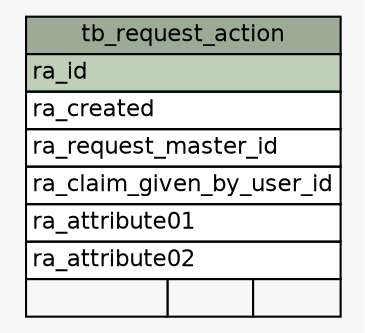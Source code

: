 // dot 2.34.0 on Linux 3.11.6-1-MANJARO
// SchemaSpy rev 590
digraph "tb_request_action" {
  graph [
    rankdir="RL"
    bgcolor="#f7f7f7"
    nodesep="0.18"
    ranksep="0.46"
    fontname="Helvetica"
    fontsize="11"
  ];
  node [
    fontname="Helvetica"
    fontsize="11"
    shape="plaintext"
  ];
  edge [
    arrowsize="0.8"
  ];
  "tb_request_action" [
    label=<
    <TABLE BORDER="0" CELLBORDER="1" CELLSPACING="0" BGCOLOR="#ffffff">
      <TR><TD COLSPAN="3" BGCOLOR="#9bab96" ALIGN="CENTER">tb_request_action</TD></TR>
      <TR><TD PORT="ra_id" COLSPAN="3" BGCOLOR="#bed1b8" ALIGN="LEFT">ra_id</TD></TR>
      <TR><TD PORT="ra_created" COLSPAN="3" ALIGN="LEFT">ra_created</TD></TR>
      <TR><TD PORT="ra_request_master_id" COLSPAN="3" ALIGN="LEFT">ra_request_master_id</TD></TR>
      <TR><TD PORT="ra_claim_given_by_user_id" COLSPAN="3" ALIGN="LEFT">ra_claim_given_by_user_id</TD></TR>
      <TR><TD PORT="ra_attribute01" COLSPAN="3" ALIGN="LEFT">ra_attribute01</TD></TR>
      <TR><TD PORT="ra_attribute02" COLSPAN="3" ALIGN="LEFT">ra_attribute02</TD></TR>
      <TR><TD ALIGN="LEFT" BGCOLOR="#f7f7f7">  </TD><TD ALIGN="RIGHT" BGCOLOR="#f7f7f7">  </TD><TD ALIGN="RIGHT" BGCOLOR="#f7f7f7">  </TD></TR>
    </TABLE>>
    URL="tables/tb_request_action.html"
    tooltip="tb_request_action"
  ];
}
